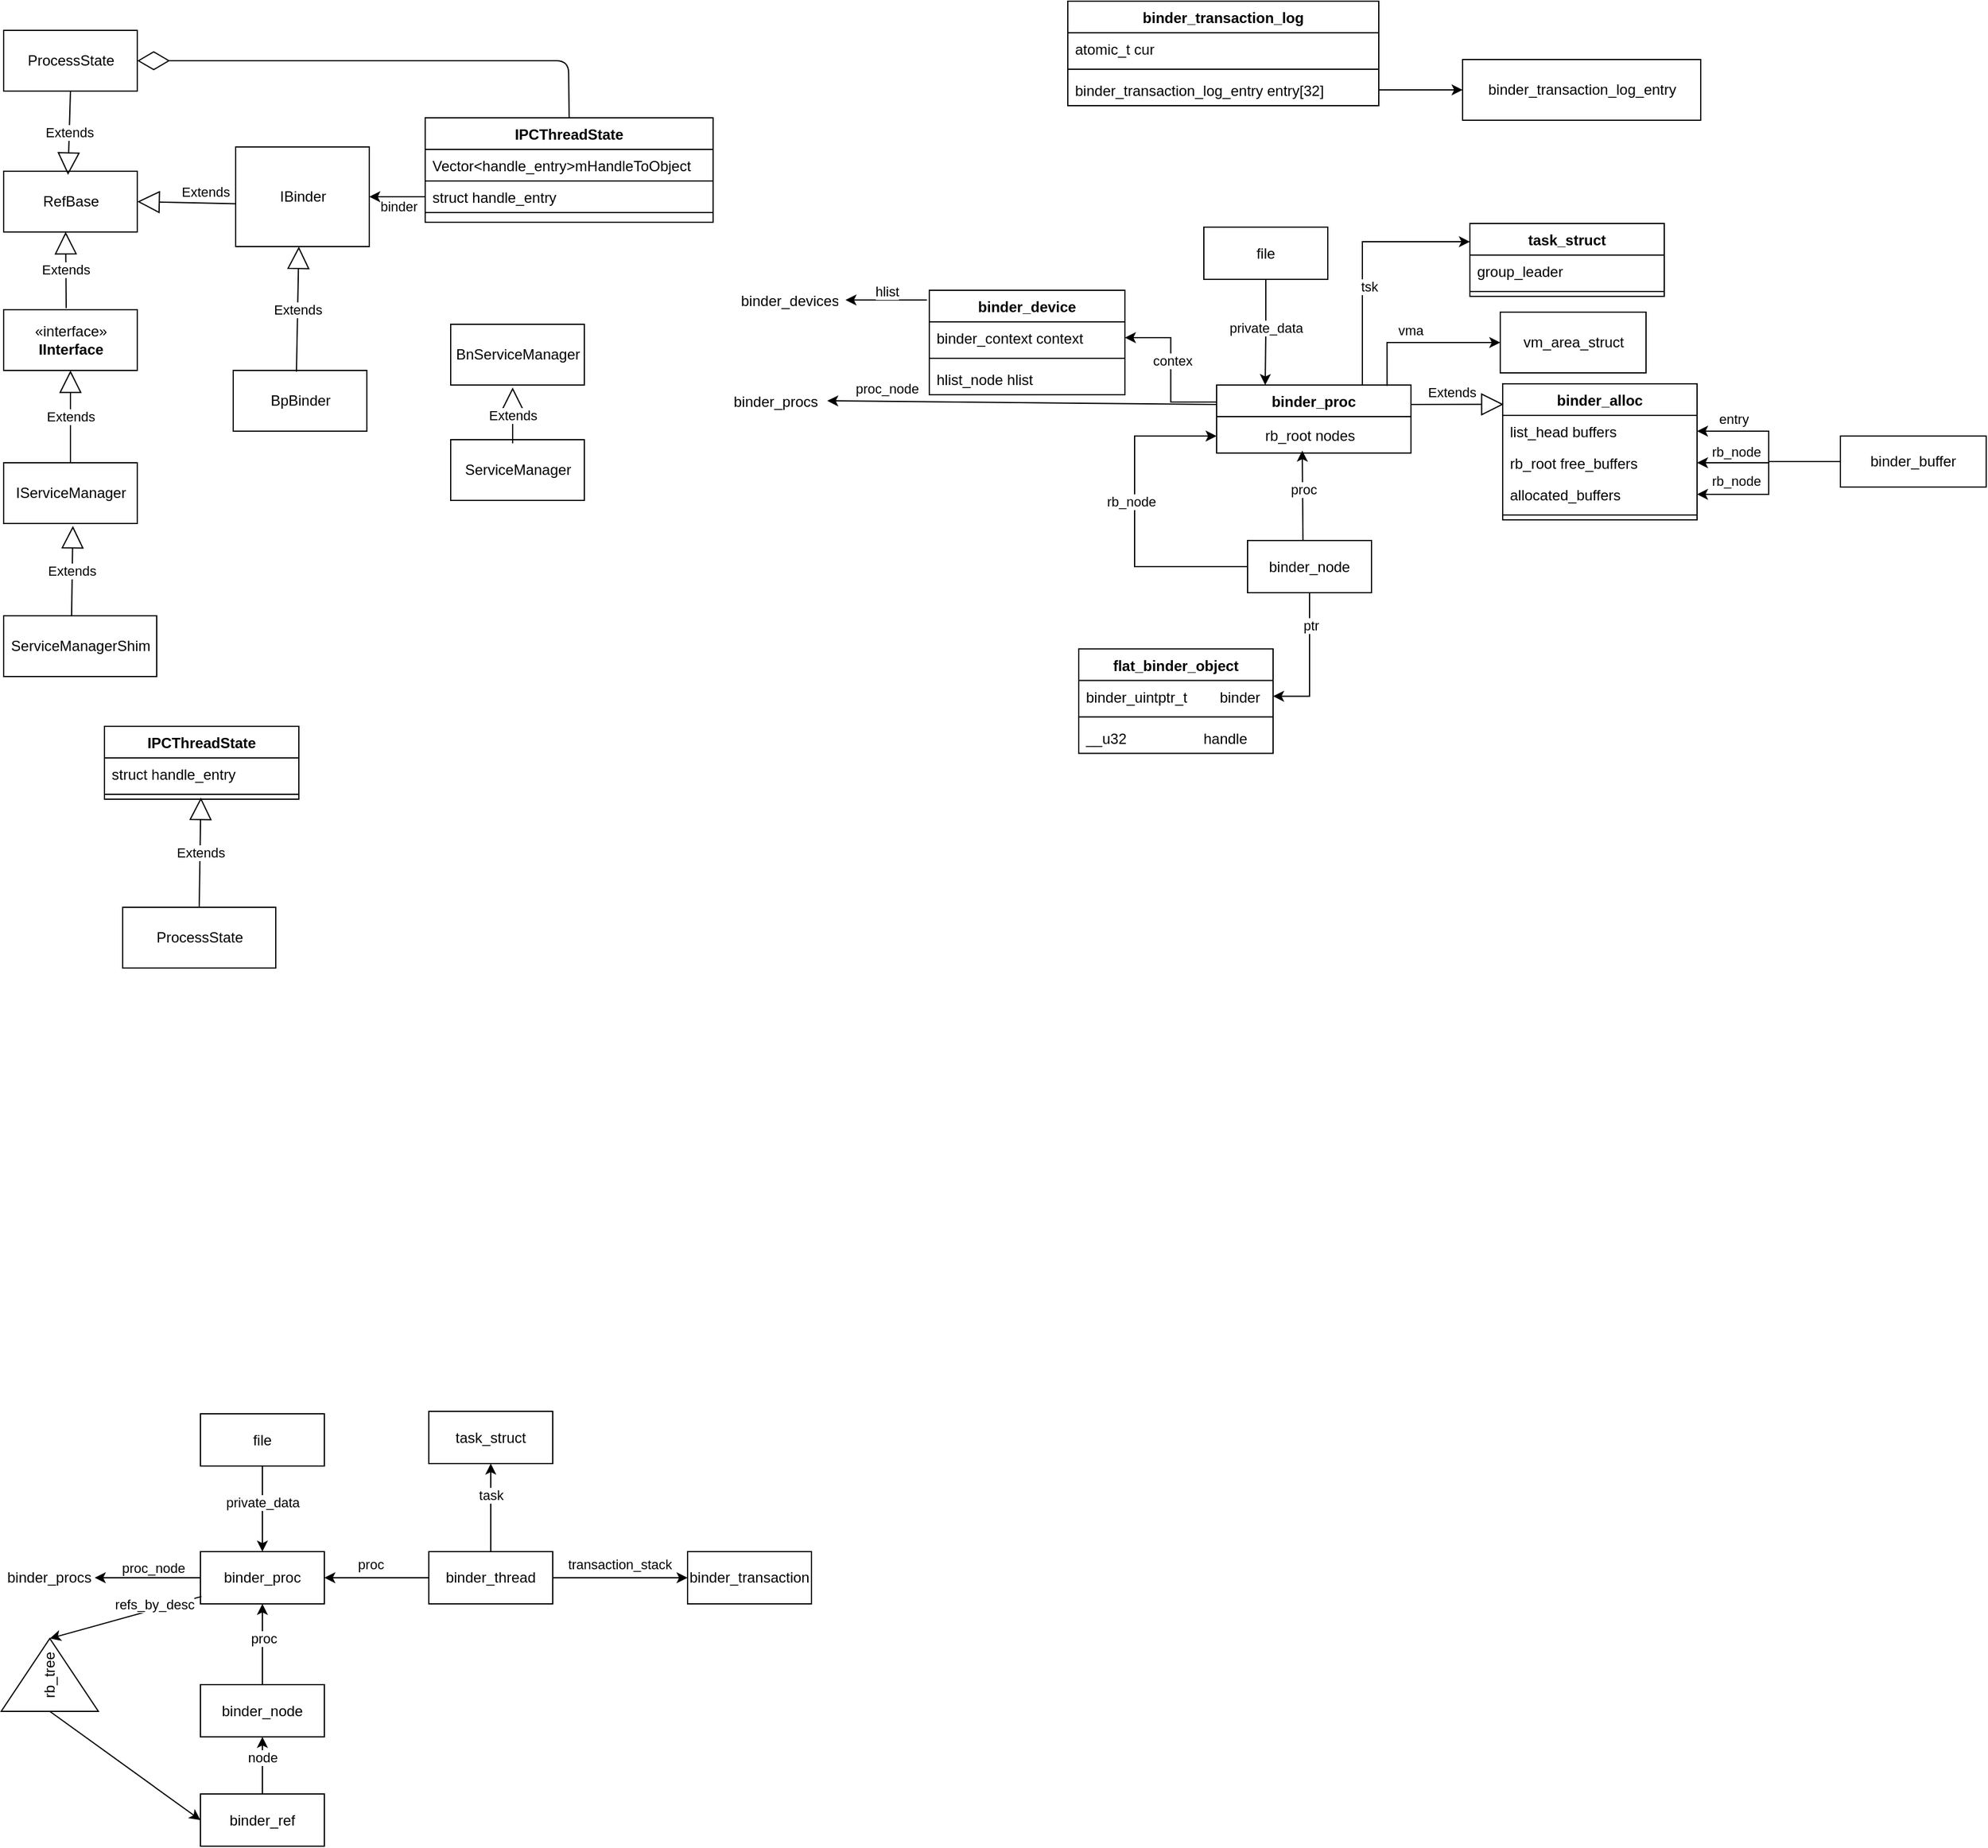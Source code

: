 <mxfile version="14.9.8" type="github">
  <diagram id="jNmoqXeFEh0ObimJBnkF" name="Page-1">
    <mxGraphModel dx="1261" dy="560" grid="0" gridSize="10" guides="1" tooltips="1" connect="1" arrows="1" fold="1" page="1" pageScale="1" pageWidth="827" pageHeight="1169" math="0" shadow="0">
      <root>
        <mxCell id="0" />
        <mxCell id="1" parent="0" />
        <mxCell id="e8W-_g6dRkkAk_Z5xhVP-2" value="IServiceManager" style="html=1;" parent="1" vertex="1">
          <mxGeometry x="162" y="410" width="110" height="50" as="geometry" />
        </mxCell>
        <mxCell id="e8W-_g6dRkkAk_Z5xhVP-3" value="«interface»&lt;br&gt;&lt;b&gt;IInterface&lt;/b&gt;" style="html=1;" parent="1" vertex="1">
          <mxGeometry x="162" y="284" width="110" height="50" as="geometry" />
        </mxCell>
        <mxCell id="e8W-_g6dRkkAk_Z5xhVP-4" value="Extends" style="endArrow=block;endSize=16;endFill=0;html=1;exitX=0.5;exitY=0;exitDx=0;exitDy=0;entryX=0.5;entryY=1;entryDx=0;entryDy=0;" parent="1" source="e8W-_g6dRkkAk_Z5xhVP-2" target="e8W-_g6dRkkAk_Z5xhVP-3" edge="1">
          <mxGeometry width="160" relative="1" as="geometry">
            <mxPoint x="151" y="822" as="sourcePoint" />
            <mxPoint x="227" y="392" as="targetPoint" />
          </mxGeometry>
        </mxCell>
        <mxCell id="e8W-_g6dRkkAk_Z5xhVP-10" value="ProcessState" style="html=1;" parent="1" vertex="1">
          <mxGeometry x="162" y="54" width="110" height="50" as="geometry" />
        </mxCell>
        <mxCell id="e8W-_g6dRkkAk_Z5xhVP-16" value="IBinder" style="html=1;" parent="1" vertex="1">
          <mxGeometry x="353" y="150" width="110" height="82" as="geometry" />
        </mxCell>
        <mxCell id="e8W-_g6dRkkAk_Z5xhVP-17" value="ServiceManagerShim" style="html=1;" parent="1" vertex="1">
          <mxGeometry x="162" y="536" width="126" height="50" as="geometry" />
        </mxCell>
        <mxCell id="e8W-_g6dRkkAk_Z5xhVP-18" value="Extends" style="endArrow=block;endSize=16;endFill=0;html=1;exitX=0.444;exitY=0;exitDx=0;exitDy=0;exitPerimeter=0;" parent="1" source="e8W-_g6dRkkAk_Z5xhVP-17" edge="1">
          <mxGeometry width="160" relative="1" as="geometry">
            <mxPoint x="227" y="533" as="sourcePoint" />
            <mxPoint x="219" y="462" as="targetPoint" />
          </mxGeometry>
        </mxCell>
        <mxCell id="e8W-_g6dRkkAk_Z5xhVP-19" value="RefBase" style="html=1;" parent="1" vertex="1">
          <mxGeometry x="162" y="170" width="110" height="50" as="geometry" />
        </mxCell>
        <mxCell id="e8W-_g6dRkkAk_Z5xhVP-20" value="Extends" style="endArrow=block;endSize=16;endFill=0;html=1;exitX=0.468;exitY=-0.025;exitDx=0;exitDy=0;exitPerimeter=0;entryX=0.464;entryY=0.998;entryDx=0;entryDy=0;entryPerimeter=0;" parent="1" source="e8W-_g6dRkkAk_Z5xhVP-3" target="e8W-_g6dRkkAk_Z5xhVP-19" edge="1">
          <mxGeometry width="160" relative="1" as="geometry">
            <mxPoint x="481.004" y="236" as="sourcePoint" />
            <mxPoint x="482.06" y="162" as="targetPoint" />
          </mxGeometry>
        </mxCell>
        <mxCell id="e8W-_g6dRkkAk_Z5xhVP-21" value="Extends" style="endArrow=block;endSize=16;endFill=0;html=1;exitX=-0.001;exitY=0.57;exitDx=0;exitDy=0;exitPerimeter=0;entryX=1;entryY=0.5;entryDx=0;entryDy=0;" parent="1" source="e8W-_g6dRkkAk_Z5xhVP-16" target="e8W-_g6dRkkAk_Z5xhVP-19" edge="1">
          <mxGeometry x="-0.38" y="-9" width="160" relative="1" as="geometry">
            <mxPoint x="304.44" y="276.85" as="sourcePoint" />
            <mxPoint x="304.0" y="214.0" as="targetPoint" />
            <mxPoint as="offset" />
          </mxGeometry>
        </mxCell>
        <mxCell id="e8W-_g6dRkkAk_Z5xhVP-26" value="" style="endArrow=classic;html=1;entryX=1;entryY=0.5;entryDx=0;entryDy=0;exitX=0;exitY=0.5;exitDx=0;exitDy=0;" parent="1" source="e8W-_g6dRkkAk_Z5xhVP-34" target="e8W-_g6dRkkAk_Z5xhVP-16" edge="1">
          <mxGeometry width="50" height="50" relative="1" as="geometry">
            <mxPoint x="515" y="230" as="sourcePoint" />
            <mxPoint x="667" y="359" as="targetPoint" />
          </mxGeometry>
        </mxCell>
        <mxCell id="e8W-_g6dRkkAk_Z5xhVP-27" value="binder" style="edgeLabel;html=1;align=center;verticalAlign=middle;resizable=0;points=[];" parent="e8W-_g6dRkkAk_Z5xhVP-26" vertex="1" connectable="0">
          <mxGeometry x="0.321" y="-2" relative="1" as="geometry">
            <mxPoint x="8" y="10" as="offset" />
          </mxGeometry>
        </mxCell>
        <mxCell id="e8W-_g6dRkkAk_Z5xhVP-28" value="Extends" style="endArrow=block;endSize=16;endFill=0;html=1;exitX=0.5;exitY=1;exitDx=0;exitDy=0;" parent="1" source="e8W-_g6dRkkAk_Z5xhVP-10" edge="1">
          <mxGeometry width="160" relative="1" as="geometry">
            <mxPoint x="223.48" y="292.75" as="sourcePoint" />
            <mxPoint x="215" y="173" as="targetPoint" />
          </mxGeometry>
        </mxCell>
        <mxCell id="e8W-_g6dRkkAk_Z5xhVP-29" value="" style="endArrow=diamondThin;endFill=0;endSize=24;html=1;exitX=0.5;exitY=0;exitDx=0;exitDy=0;entryX=1;entryY=0.5;entryDx=0;entryDy=0;" parent="1" source="e8W-_g6dRkkAk_Z5xhVP-30" target="e8W-_g6dRkkAk_Z5xhVP-10" edge="1">
          <mxGeometry width="160" relative="1" as="geometry">
            <mxPoint x="627.032" y="167.555" as="sourcePoint" />
            <mxPoint x="789" y="64" as="targetPoint" />
            <Array as="points">
              <mxPoint x="627" y="79" />
            </Array>
          </mxGeometry>
        </mxCell>
        <mxCell id="e8W-_g6dRkkAk_Z5xhVP-30" value="IPCThreadState" style="swimlane;fontStyle=1;align=center;verticalAlign=top;childLayout=stackLayout;horizontal=1;startSize=26;horizontalStack=0;resizeParent=1;resizeParentMax=0;resizeLast=0;collapsible=1;marginBottom=0;" parent="1" vertex="1">
          <mxGeometry x="509" y="126" width="237" height="86" as="geometry" />
        </mxCell>
        <mxCell id="e8W-_g6dRkkAk_Z5xhVP-31" value="Vector&lt;handle_entry&gt;mHandleToObject" style="text;strokeColor=none;fillColor=none;align=left;verticalAlign=top;spacingLeft=4;spacingRight=4;overflow=hidden;rotatable=0;points=[[0,0.5],[1,0.5]];portConstraint=eastwest;" parent="e8W-_g6dRkkAk_Z5xhVP-30" vertex="1">
          <mxGeometry y="26" width="237" height="26" as="geometry" />
        </mxCell>
        <mxCell id="e8W-_g6dRkkAk_Z5xhVP-34" value="struct handle_entry" style="text;fillColor=none;align=left;verticalAlign=top;spacingLeft=4;spacingRight=4;overflow=hidden;rotatable=0;points=[[0,0.5],[1,0.5]];portConstraint=eastwest;strokeColor=#000000;" parent="e8W-_g6dRkkAk_Z5xhVP-30" vertex="1">
          <mxGeometry y="52" width="237" height="26" as="geometry" />
        </mxCell>
        <mxCell id="e8W-_g6dRkkAk_Z5xhVP-32" value="" style="line;strokeWidth=1;fillColor=none;align=left;verticalAlign=middle;spacingTop=-1;spacingLeft=3;spacingRight=3;rotatable=0;labelPosition=right;points=[];portConstraint=eastwest;strokeColor=none;" parent="e8W-_g6dRkkAk_Z5xhVP-30" vertex="1">
          <mxGeometry y="78" width="237" height="8" as="geometry" />
        </mxCell>
        <mxCell id="e8W-_g6dRkkAk_Z5xhVP-35" value="BpBinder" style="html=1;strokeColor=#000000;" parent="1" vertex="1">
          <mxGeometry x="351" y="334" width="110" height="50" as="geometry" />
        </mxCell>
        <mxCell id="e8W-_g6dRkkAk_Z5xhVP-36" value="Extends" style="endArrow=block;endSize=16;endFill=0;html=1;entryX=0.464;entryY=0.998;entryDx=0;entryDy=0;entryPerimeter=0;exitX=0.473;exitY=0.02;exitDx=0;exitDy=0;exitPerimeter=0;" parent="1" source="e8W-_g6dRkkAk_Z5xhVP-35" edge="1">
          <mxGeometry width="160" relative="1" as="geometry">
            <mxPoint x="405" y="295" as="sourcePoint" />
            <mxPoint x="405.0" y="232.0" as="targetPoint" />
          </mxGeometry>
        </mxCell>
        <mxCell id="e8W-_g6dRkkAk_Z5xhVP-45" value="ServiceManager" style="html=1;strokeColor=#000000;" parent="1" vertex="1">
          <mxGeometry x="530" y="391" width="110" height="50" as="geometry" />
        </mxCell>
        <mxCell id="e8W-_g6dRkkAk_Z5xhVP-46" value="BnServiceManager" style="html=1;strokeColor=#000000;" parent="1" vertex="1">
          <mxGeometry x="530" y="296" width="110" height="50" as="geometry" />
        </mxCell>
        <mxCell id="e8W-_g6dRkkAk_Z5xhVP-47" value="Extends" style="endArrow=block;endSize=16;endFill=0;html=1;" parent="1" edge="1">
          <mxGeometry width="160" relative="1" as="geometry">
            <mxPoint x="581" y="394" as="sourcePoint" />
            <mxPoint x="581" y="348" as="targetPoint" />
          </mxGeometry>
        </mxCell>
        <mxCell id="e8W-_g6dRkkAk_Z5xhVP-72" style="edgeStyle=orthogonalEdgeStyle;rounded=0;orthogonalLoop=1;jettySize=auto;html=1;entryX=1;entryY=0.5;entryDx=0;entryDy=0;" parent="1" source="e8W-_g6dRkkAk_Z5xhVP-51" target="e8W-_g6dRkkAk_Z5xhVP-67" edge="1">
          <mxGeometry relative="1" as="geometry" />
        </mxCell>
        <mxCell id="e8W-_g6dRkkAk_Z5xhVP-73" value="ptr" style="edgeLabel;html=1;align=center;verticalAlign=middle;resizable=0;points=[];" parent="e8W-_g6dRkkAk_Z5xhVP-72" vertex="1" connectable="0">
          <mxGeometry x="-0.532" y="1" relative="1" as="geometry">
            <mxPoint as="offset" />
          </mxGeometry>
        </mxCell>
        <mxCell id="7_N4U-T5mEk4jx83NKro-111" style="edgeStyle=orthogonalEdgeStyle;rounded=0;orthogonalLoop=1;jettySize=auto;html=1;entryX=0;entryY=0.75;entryDx=0;entryDy=0;exitX=0;exitY=0.5;exitDx=0;exitDy=0;" edge="1" parent="1" source="e8W-_g6dRkkAk_Z5xhVP-51" target="7_N4U-T5mEk4jx83NKro-43">
          <mxGeometry relative="1" as="geometry">
            <Array as="points">
              <mxPoint x="1093" y="496" />
              <mxPoint x="1093" y="388" />
            </Array>
          </mxGeometry>
        </mxCell>
        <mxCell id="7_N4U-T5mEk4jx83NKro-112" value="rb_node" style="edgeLabel;html=1;align=center;verticalAlign=middle;resizable=0;points=[];" vertex="1" connectable="0" parent="7_N4U-T5mEk4jx83NKro-111">
          <mxGeometry x="-0.539" relative="1" as="geometry">
            <mxPoint x="-34" y="-54" as="offset" />
          </mxGeometry>
        </mxCell>
        <mxCell id="e8W-_g6dRkkAk_Z5xhVP-51" value="binder_node" style="rounded=0;whiteSpace=wrap;html=1;strokeColor=#000000;" parent="1" vertex="1">
          <mxGeometry x="1186" y="474" width="102" height="43" as="geometry" />
        </mxCell>
        <mxCell id="e8W-_g6dRkkAk_Z5xhVP-56" style="edgeStyle=orthogonalEdgeStyle;rounded=0;orthogonalLoop=1;jettySize=auto;html=1;entryX=0.25;entryY=0;entryDx=0;entryDy=0;" parent="1" source="e8W-_g6dRkkAk_Z5xhVP-55" target="7_N4U-T5mEk4jx83NKro-43" edge="1">
          <mxGeometry relative="1" as="geometry">
            <mxPoint x="1202" y="460" as="targetPoint" />
          </mxGeometry>
        </mxCell>
        <mxCell id="e8W-_g6dRkkAk_Z5xhVP-57" value="private_data" style="edgeLabel;html=1;align=center;verticalAlign=middle;resizable=0;points=[];" parent="e8W-_g6dRkkAk_Z5xhVP-56" vertex="1" connectable="0">
          <mxGeometry x="0.215" relative="1" as="geometry">
            <mxPoint y="-13" as="offset" />
          </mxGeometry>
        </mxCell>
        <mxCell id="e8W-_g6dRkkAk_Z5xhVP-55" value="file" style="rounded=0;whiteSpace=wrap;html=1;strokeColor=#000000;" parent="1" vertex="1">
          <mxGeometry x="1150" y="216" width="102" height="43" as="geometry" />
        </mxCell>
        <mxCell id="e8W-_g6dRkkAk_Z5xhVP-60" value="" style="endArrow=classic;html=1;exitX=0.447;exitY=0;exitDx=0;exitDy=0;exitPerimeter=0;" parent="1" source="e8W-_g6dRkkAk_Z5xhVP-51" edge="1">
          <mxGeometry width="50" height="50" relative="1" as="geometry">
            <mxPoint x="1227" y="560" as="sourcePoint" />
            <mxPoint x="1231" y="400" as="targetPoint" />
            <Array as="points" />
          </mxGeometry>
        </mxCell>
        <mxCell id="e8W-_g6dRkkAk_Z5xhVP-61" value="proc" style="edgeLabel;html=1;align=center;verticalAlign=middle;resizable=0;points=[];" parent="e8W-_g6dRkkAk_Z5xhVP-60" vertex="1" connectable="0">
          <mxGeometry x="0.18" y="-1" relative="1" as="geometry">
            <mxPoint y="1" as="offset" />
          </mxGeometry>
        </mxCell>
        <mxCell id="e8W-_g6dRkkAk_Z5xhVP-66" value="flat_binder_object" style="swimlane;fontStyle=1;align=center;verticalAlign=top;childLayout=stackLayout;horizontal=1;startSize=26;horizontalStack=0;resizeParent=1;resizeParentMax=0;resizeLast=0;collapsible=1;marginBottom=0;strokeColor=#000000;" parent="1" vertex="1">
          <mxGeometry x="1047" y="563.25" width="160" height="86" as="geometry" />
        </mxCell>
        <mxCell id="e8W-_g6dRkkAk_Z5xhVP-67" value="binder_uintptr_t        binder" style="text;strokeColor=none;fillColor=none;align=left;verticalAlign=top;spacingLeft=4;spacingRight=4;overflow=hidden;rotatable=0;points=[[0,0.5],[1,0.5]];portConstraint=eastwest;" parent="e8W-_g6dRkkAk_Z5xhVP-66" vertex="1">
          <mxGeometry y="26" width="160" height="26" as="geometry" />
        </mxCell>
        <mxCell id="e8W-_g6dRkkAk_Z5xhVP-68" value="" style="line;strokeWidth=1;fillColor=none;align=left;verticalAlign=middle;spacingTop=-1;spacingLeft=3;spacingRight=3;rotatable=0;labelPosition=right;points=[];portConstraint=eastwest;" parent="e8W-_g6dRkkAk_Z5xhVP-66" vertex="1">
          <mxGeometry y="52" width="160" height="8" as="geometry" />
        </mxCell>
        <mxCell id="e8W-_g6dRkkAk_Z5xhVP-69" value="__u32                   handle" style="text;strokeColor=none;fillColor=none;align=left;verticalAlign=top;spacingLeft=4;spacingRight=4;overflow=hidden;rotatable=0;points=[[0,0.5],[1,0.5]];portConstraint=eastwest;" parent="e8W-_g6dRkkAk_Z5xhVP-66" vertex="1">
          <mxGeometry y="60" width="160" height="26" as="geometry" />
        </mxCell>
        <mxCell id="H-w7XV4eb11bhO1Xz3Ol-33" value="binder_proc" style="rounded=0;whiteSpace=wrap;html=1;strokeColor=#000000;" parent="1" vertex="1">
          <mxGeometry x="324" y="1306.5" width="102" height="43" as="geometry" />
        </mxCell>
        <mxCell id="H-w7XV4eb11bhO1Xz3Ol-34" value="binder_procs" style="text;whiteSpace=wrap;html=1;" parent="1" vertex="1">
          <mxGeometry x="162.997" y="1313.997" width="89" height="28" as="geometry" />
        </mxCell>
        <mxCell id="H-w7XV4eb11bhO1Xz3Ol-39" value="" style="endArrow=classic;html=1;exitX=0;exitY=0.5;exitDx=0;exitDy=0;" parent="1" source="H-w7XV4eb11bhO1Xz3Ol-33" edge="1">
          <mxGeometry width="50" height="50" relative="1" as="geometry">
            <mxPoint x="388" y="1447" as="sourcePoint" />
            <mxPoint x="237" y="1328" as="targetPoint" />
          </mxGeometry>
        </mxCell>
        <mxCell id="H-w7XV4eb11bhO1Xz3Ol-40" value="proc_node" style="edgeLabel;html=1;align=center;verticalAlign=middle;resizable=0;points=[];" parent="H-w7XV4eb11bhO1Xz3Ol-39" vertex="1" connectable="0">
          <mxGeometry x="0.33" y="3" relative="1" as="geometry">
            <mxPoint x="19" y="-11" as="offset" />
          </mxGeometry>
        </mxCell>
        <mxCell id="H-w7XV4eb11bhO1Xz3Ol-46" value="binder_node" style="rounded=0;whiteSpace=wrap;html=1;strokeColor=#000000;" parent="1" vertex="1">
          <mxGeometry x="324" y="1416" width="102" height="43" as="geometry" />
        </mxCell>
        <mxCell id="H-w7XV4eb11bhO1Xz3Ol-50" style="edgeStyle=orthogonalEdgeStyle;rounded=0;orthogonalLoop=1;jettySize=auto;html=1;" parent="1" source="H-w7XV4eb11bhO1Xz3Ol-52" target="H-w7XV4eb11bhO1Xz3Ol-33" edge="1">
          <mxGeometry relative="1" as="geometry" />
        </mxCell>
        <mxCell id="H-w7XV4eb11bhO1Xz3Ol-51" value="private_data" style="edgeLabel;html=1;align=center;verticalAlign=middle;resizable=0;points=[];" parent="H-w7XV4eb11bhO1Xz3Ol-50" vertex="1" connectable="0">
          <mxGeometry x="0.215" relative="1" as="geometry">
            <mxPoint y="-13" as="offset" />
          </mxGeometry>
        </mxCell>
        <mxCell id="H-w7XV4eb11bhO1Xz3Ol-52" value="file" style="rounded=0;whiteSpace=wrap;html=1;strokeColor=#000000;" parent="1" vertex="1">
          <mxGeometry x="324" y="1193" width="102" height="43" as="geometry" />
        </mxCell>
        <mxCell id="H-w7XV4eb11bhO1Xz3Ol-53" value="" style="endArrow=classic;html=1;exitX=0.5;exitY=0;exitDx=0;exitDy=0;entryX=0.5;entryY=1;entryDx=0;entryDy=0;" parent="1" source="H-w7XV4eb11bhO1Xz3Ol-46" target="H-w7XV4eb11bhO1Xz3Ol-33" edge="1">
          <mxGeometry width="50" height="50" relative="1" as="geometry">
            <mxPoint x="641" y="1594" as="sourcePoint" />
            <mxPoint x="399" y="1351" as="targetPoint" />
            <Array as="points" />
          </mxGeometry>
        </mxCell>
        <mxCell id="H-w7XV4eb11bhO1Xz3Ol-54" value="proc" style="edgeLabel;html=1;align=center;verticalAlign=middle;resizable=0;points=[];" parent="H-w7XV4eb11bhO1Xz3Ol-53" vertex="1" connectable="0">
          <mxGeometry x="0.18" y="-1" relative="1" as="geometry">
            <mxPoint y="1" as="offset" />
          </mxGeometry>
        </mxCell>
        <mxCell id="H-w7XV4eb11bhO1Xz3Ol-62" style="edgeStyle=orthogonalEdgeStyle;rounded=0;orthogonalLoop=1;jettySize=auto;html=1;entryX=1;entryY=0.5;entryDx=0;entryDy=0;" parent="1" source="H-w7XV4eb11bhO1Xz3Ol-61" target="H-w7XV4eb11bhO1Xz3Ol-33" edge="1">
          <mxGeometry relative="1" as="geometry" />
        </mxCell>
        <mxCell id="H-w7XV4eb11bhO1Xz3Ol-63" value="proc" style="edgeLabel;html=1;align=center;verticalAlign=middle;resizable=0;points=[];" parent="H-w7XV4eb11bhO1Xz3Ol-62" vertex="1" connectable="0">
          <mxGeometry x="0.294" y="1" relative="1" as="geometry">
            <mxPoint x="7" y="-12" as="offset" />
          </mxGeometry>
        </mxCell>
        <mxCell id="H-w7XV4eb11bhO1Xz3Ol-65" style="edgeStyle=orthogonalEdgeStyle;rounded=0;orthogonalLoop=1;jettySize=auto;html=1;entryX=0;entryY=0.5;entryDx=0;entryDy=0;" parent="1" source="H-w7XV4eb11bhO1Xz3Ol-61" target="H-w7XV4eb11bhO1Xz3Ol-64" edge="1">
          <mxGeometry relative="1" as="geometry" />
        </mxCell>
        <mxCell id="H-w7XV4eb11bhO1Xz3Ol-66" value="transaction_stack" style="edgeLabel;html=1;align=center;verticalAlign=middle;resizable=0;points=[];" parent="H-w7XV4eb11bhO1Xz3Ol-65" vertex="1" connectable="0">
          <mxGeometry x="-0.312" y="-1" relative="1" as="geometry">
            <mxPoint x="17" y="-12" as="offset" />
          </mxGeometry>
        </mxCell>
        <mxCell id="H-w7XV4eb11bhO1Xz3Ol-68" style="edgeStyle=orthogonalEdgeStyle;rounded=0;orthogonalLoop=1;jettySize=auto;html=1;entryX=0.5;entryY=1;entryDx=0;entryDy=0;" parent="1" source="H-w7XV4eb11bhO1Xz3Ol-61" target="H-w7XV4eb11bhO1Xz3Ol-67" edge="1">
          <mxGeometry relative="1" as="geometry" />
        </mxCell>
        <mxCell id="H-w7XV4eb11bhO1Xz3Ol-69" value="task" style="edgeLabel;html=1;align=center;verticalAlign=middle;resizable=0;points=[];" parent="H-w7XV4eb11bhO1Xz3Ol-68" vertex="1" connectable="0">
          <mxGeometry x="-0.27" relative="1" as="geometry">
            <mxPoint y="-20" as="offset" />
          </mxGeometry>
        </mxCell>
        <mxCell id="H-w7XV4eb11bhO1Xz3Ol-61" value="binder_thread" style="rounded=0;whiteSpace=wrap;html=1;strokeColor=#000000;" parent="1" vertex="1">
          <mxGeometry x="512" y="1306.5" width="102" height="43" as="geometry" />
        </mxCell>
        <mxCell id="H-w7XV4eb11bhO1Xz3Ol-64" value="binder_transaction" style="rounded=0;whiteSpace=wrap;html=1;strokeColor=#000000;" parent="1" vertex="1">
          <mxGeometry x="725" y="1306.5" width="102" height="43" as="geometry" />
        </mxCell>
        <mxCell id="H-w7XV4eb11bhO1Xz3Ol-67" value="task_struct" style="rounded=0;whiteSpace=wrap;html=1;strokeColor=#000000;" parent="1" vertex="1">
          <mxGeometry x="512" y="1191" width="102" height="43" as="geometry" />
        </mxCell>
        <mxCell id="H-w7XV4eb11bhO1Xz3Ol-71" style="edgeStyle=orthogonalEdgeStyle;rounded=0;orthogonalLoop=1;jettySize=auto;html=1;entryX=0.5;entryY=1;entryDx=0;entryDy=0;" parent="1" source="H-w7XV4eb11bhO1Xz3Ol-70" target="H-w7XV4eb11bhO1Xz3Ol-46" edge="1">
          <mxGeometry relative="1" as="geometry" />
        </mxCell>
        <mxCell id="H-w7XV4eb11bhO1Xz3Ol-72" value="node" style="edgeLabel;html=1;align=center;verticalAlign=middle;resizable=0;points=[];" parent="H-w7XV4eb11bhO1Xz3Ol-71" vertex="1" connectable="0">
          <mxGeometry x="0.277" relative="1" as="geometry">
            <mxPoint as="offset" />
          </mxGeometry>
        </mxCell>
        <mxCell id="H-w7XV4eb11bhO1Xz3Ol-70" value="binder_ref" style="rounded=0;whiteSpace=wrap;html=1;strokeColor=#000000;" parent="1" vertex="1">
          <mxGeometry x="324" y="1506" width="102" height="43" as="geometry" />
        </mxCell>
        <mxCell id="H-w7XV4eb11bhO1Xz3Ol-73" value="rb_tree" style="triangle;whiteSpace=wrap;html=1;strokeColor=#000000;rotation=-90;" parent="1" vertex="1">
          <mxGeometry x="170" y="1368" width="60" height="80" as="geometry" />
        </mxCell>
        <mxCell id="H-w7XV4eb11bhO1Xz3Ol-74" value="" style="endArrow=classic;html=1;entryX=1;entryY=0.5;entryDx=0;entryDy=0;exitX=0.008;exitY=0.859;exitDx=0;exitDy=0;exitPerimeter=0;" parent="1" source="H-w7XV4eb11bhO1Xz3Ol-33" target="H-w7XV4eb11bhO1Xz3Ol-73" edge="1">
          <mxGeometry width="50" height="50" relative="1" as="geometry">
            <mxPoint x="428" y="1342" as="sourcePoint" />
            <mxPoint x="517" y="1389" as="targetPoint" />
            <Array as="points" />
          </mxGeometry>
        </mxCell>
        <mxCell id="H-w7XV4eb11bhO1Xz3Ol-75" value="refs_by_desc" style="edgeLabel;html=1;align=center;verticalAlign=middle;resizable=0;points=[];" parent="H-w7XV4eb11bhO1Xz3Ol-74" vertex="1" connectable="0">
          <mxGeometry x="-0.676" y="-2" relative="1" as="geometry">
            <mxPoint x="-18" y="3" as="offset" />
          </mxGeometry>
        </mxCell>
        <mxCell id="H-w7XV4eb11bhO1Xz3Ol-76" value="" style="endArrow=classic;html=1;exitX=0;exitY=0.5;exitDx=0;exitDy=0;entryX=0;entryY=0.5;entryDx=0;entryDy=0;" parent="1" source="H-w7XV4eb11bhO1Xz3Ol-73" target="H-w7XV4eb11bhO1Xz3Ol-70" edge="1">
          <mxGeometry width="50" height="50" relative="1" as="geometry">
            <mxPoint x="188" y="1564" as="sourcePoint" />
            <mxPoint x="238" y="1514" as="targetPoint" />
          </mxGeometry>
        </mxCell>
        <mxCell id="7_N4U-T5mEk4jx83NKro-2" value="binder_transaction_log" style="swimlane;fontStyle=1;align=center;verticalAlign=top;childLayout=stackLayout;horizontal=1;startSize=26;horizontalStack=0;resizeParent=1;resizeParentMax=0;resizeLast=0;collapsible=1;marginBottom=0;" vertex="1" parent="1">
          <mxGeometry x="1038" y="30" width="256" height="86" as="geometry" />
        </mxCell>
        <mxCell id="7_N4U-T5mEk4jx83NKro-3" value="atomic_t cur" style="text;strokeColor=none;fillColor=none;align=left;verticalAlign=top;spacingLeft=4;spacingRight=4;overflow=hidden;rotatable=0;points=[[0,0.5],[1,0.5]];portConstraint=eastwest;" vertex="1" parent="7_N4U-T5mEk4jx83NKro-2">
          <mxGeometry y="26" width="256" height="26" as="geometry" />
        </mxCell>
        <mxCell id="7_N4U-T5mEk4jx83NKro-4" value="" style="line;strokeWidth=1;fillColor=none;align=left;verticalAlign=middle;spacingTop=-1;spacingLeft=3;spacingRight=3;rotatable=0;labelPosition=right;points=[];portConstraint=eastwest;" vertex="1" parent="7_N4U-T5mEk4jx83NKro-2">
          <mxGeometry y="52" width="256" height="8" as="geometry" />
        </mxCell>
        <mxCell id="7_N4U-T5mEk4jx83NKro-5" value="binder_transaction_log_entry entry[32]" style="text;strokeColor=none;fillColor=none;align=left;verticalAlign=top;spacingLeft=4;spacingRight=4;overflow=hidden;rotatable=0;points=[[0,0.5],[1,0.5]];portConstraint=eastwest;" vertex="1" parent="7_N4U-T5mEk4jx83NKro-2">
          <mxGeometry y="60" width="256" height="26" as="geometry" />
        </mxCell>
        <mxCell id="7_N4U-T5mEk4jx83NKro-6" value="binder_transaction_log_entry" style="html=1;" vertex="1" parent="1">
          <mxGeometry x="1363" y="78" width="196" height="50" as="geometry" />
        </mxCell>
        <mxCell id="7_N4U-T5mEk4jx83NKro-7" style="edgeStyle=orthogonalEdgeStyle;rounded=0;orthogonalLoop=1;jettySize=auto;html=1;entryX=0;entryY=0.5;entryDx=0;entryDy=0;" edge="1" parent="1" source="7_N4U-T5mEk4jx83NKro-5" target="7_N4U-T5mEk4jx83NKro-6">
          <mxGeometry relative="1" as="geometry" />
        </mxCell>
        <mxCell id="7_N4U-T5mEk4jx83NKro-13" value="binder_device" style="swimlane;fontStyle=1;align=center;verticalAlign=top;childLayout=stackLayout;horizontal=1;startSize=26;horizontalStack=0;resizeParent=1;resizeParentMax=0;resizeLast=0;collapsible=1;marginBottom=0;" vertex="1" parent="1">
          <mxGeometry x="924" y="268" width="161" height="86" as="geometry" />
        </mxCell>
        <mxCell id="7_N4U-T5mEk4jx83NKro-14" value="binder_context context" style="text;strokeColor=none;fillColor=none;align=left;verticalAlign=top;spacingLeft=4;spacingRight=4;overflow=hidden;rotatable=0;points=[[0,0.5],[1,0.5]];portConstraint=eastwest;" vertex="1" parent="7_N4U-T5mEk4jx83NKro-13">
          <mxGeometry y="26" width="161" height="26" as="geometry" />
        </mxCell>
        <mxCell id="7_N4U-T5mEk4jx83NKro-15" value="" style="line;strokeWidth=1;fillColor=none;align=left;verticalAlign=middle;spacingTop=-1;spacingLeft=3;spacingRight=3;rotatable=0;labelPosition=right;points=[];portConstraint=eastwest;" vertex="1" parent="7_N4U-T5mEk4jx83NKro-13">
          <mxGeometry y="52" width="161" height="8" as="geometry" />
        </mxCell>
        <mxCell id="7_N4U-T5mEk4jx83NKro-16" value="hlist_node hlist" style="text;strokeColor=none;fillColor=none;align=left;verticalAlign=top;spacingLeft=4;spacingRight=4;overflow=hidden;rotatable=0;points=[[0,0.5],[1,0.5]];portConstraint=eastwest;" vertex="1" parent="7_N4U-T5mEk4jx83NKro-13">
          <mxGeometry y="60" width="161" height="26" as="geometry" />
        </mxCell>
        <mxCell id="7_N4U-T5mEk4jx83NKro-28" value="task_struct" style="swimlane;fontStyle=1;align=center;verticalAlign=top;childLayout=stackLayout;horizontal=1;startSize=26;horizontalStack=0;resizeParent=1;resizeParentMax=0;resizeLast=0;collapsible=1;marginBottom=0;" vertex="1" parent="1">
          <mxGeometry x="1369" y="213" width="160" height="60" as="geometry" />
        </mxCell>
        <mxCell id="7_N4U-T5mEk4jx83NKro-29" value="group_leader" style="text;strokeColor=none;fillColor=none;align=left;verticalAlign=top;spacingLeft=4;spacingRight=4;overflow=hidden;rotatable=0;points=[[0,0.5],[1,0.5]];portConstraint=eastwest;" vertex="1" parent="7_N4U-T5mEk4jx83NKro-28">
          <mxGeometry y="26" width="160" height="26" as="geometry" />
        </mxCell>
        <mxCell id="7_N4U-T5mEk4jx83NKro-30" value="" style="line;strokeWidth=1;fillColor=none;align=left;verticalAlign=middle;spacingTop=-1;spacingLeft=3;spacingRight=3;rotatable=0;labelPosition=right;points=[];portConstraint=eastwest;" vertex="1" parent="7_N4U-T5mEk4jx83NKro-28">
          <mxGeometry y="52" width="160" height="8" as="geometry" />
        </mxCell>
        <mxCell id="7_N4U-T5mEk4jx83NKro-48" style="edgeStyle=orthogonalEdgeStyle;rounded=0;orthogonalLoop=1;jettySize=auto;html=1;entryX=1;entryY=0.5;entryDx=0;entryDy=0;exitX=0;exitY=0.25;exitDx=0;exitDy=0;" edge="1" parent="1" source="7_N4U-T5mEk4jx83NKro-43" target="7_N4U-T5mEk4jx83NKro-14">
          <mxGeometry relative="1" as="geometry" />
        </mxCell>
        <mxCell id="7_N4U-T5mEk4jx83NKro-49" value="contex" style="edgeLabel;html=1;align=center;verticalAlign=middle;resizable=0;points=[];" vertex="1" connectable="0" parent="7_N4U-T5mEk4jx83NKro-48">
          <mxGeometry x="0.12" y="-1" relative="1" as="geometry">
            <mxPoint as="offset" />
          </mxGeometry>
        </mxCell>
        <mxCell id="7_N4U-T5mEk4jx83NKro-50" style="edgeStyle=orthogonalEdgeStyle;rounded=0;orthogonalLoop=1;jettySize=auto;html=1;entryX=0;entryY=0.25;entryDx=0;entryDy=0;exitX=0.75;exitY=0;exitDx=0;exitDy=0;" edge="1" parent="1" source="7_N4U-T5mEk4jx83NKro-43" target="7_N4U-T5mEk4jx83NKro-28">
          <mxGeometry relative="1" as="geometry" />
        </mxCell>
        <mxCell id="7_N4U-T5mEk4jx83NKro-51" value="tsk" style="edgeLabel;html=1;align=center;verticalAlign=middle;resizable=0;points=[];" vertex="1" connectable="0" parent="7_N4U-T5mEk4jx83NKro-50">
          <mxGeometry x="-0.721" y="-1" relative="1" as="geometry">
            <mxPoint x="4" y="-52" as="offset" />
          </mxGeometry>
        </mxCell>
        <mxCell id="7_N4U-T5mEk4jx83NKro-43" value="binder_proc" style="swimlane;fontStyle=1;align=center;verticalAlign=top;childLayout=stackLayout;horizontal=1;startSize=26;horizontalStack=0;resizeParent=1;resizeParentMax=0;resizeLast=0;collapsible=1;marginBottom=0;" vertex="1" parent="1">
          <mxGeometry x="1160.5" y="346" width="160" height="56" as="geometry" />
        </mxCell>
        <mxCell id="7_N4U-T5mEk4jx83NKro-52" value="vm_area_struct" style="html=1;" vertex="1" parent="1">
          <mxGeometry x="1394" y="286" width="120" height="50" as="geometry" />
        </mxCell>
        <mxCell id="7_N4U-T5mEk4jx83NKro-53" style="edgeStyle=orthogonalEdgeStyle;rounded=0;orthogonalLoop=1;jettySize=auto;html=1;exitX=0.877;exitY=0.013;exitDx=0;exitDy=0;entryX=0;entryY=0.5;entryDx=0;entryDy=0;exitPerimeter=0;" edge="1" parent="1" source="7_N4U-T5mEk4jx83NKro-43" target="7_N4U-T5mEk4jx83NKro-52">
          <mxGeometry relative="1" as="geometry" />
        </mxCell>
        <mxCell id="7_N4U-T5mEk4jx83NKro-54" value="vma" style="edgeLabel;html=1;align=center;verticalAlign=middle;resizable=0;points=[];" vertex="1" connectable="0" parent="7_N4U-T5mEk4jx83NKro-53">
          <mxGeometry x="-0.301" relative="1" as="geometry">
            <mxPoint x="10" y="-10" as="offset" />
          </mxGeometry>
        </mxCell>
        <mxCell id="7_N4U-T5mEk4jx83NKro-76" value="binder_devices&#xa;" style="text;strokeColor=none;fillColor=none;align=left;verticalAlign=top;spacingLeft=4;spacingRight=4;overflow=hidden;rotatable=0;points=[[0,0.5],[1,0.5]];portConstraint=eastwest;" vertex="1" parent="1">
          <mxGeometry x="763" y="263" width="91" height="26" as="geometry" />
        </mxCell>
        <mxCell id="7_N4U-T5mEk4jx83NKro-77" value="" style="endArrow=classic;html=1;" edge="1" parent="1">
          <mxGeometry width="50" height="50" relative="1" as="geometry">
            <mxPoint x="922" y="276" as="sourcePoint" />
            <mxPoint x="855" y="276" as="targetPoint" />
          </mxGeometry>
        </mxCell>
        <mxCell id="7_N4U-T5mEk4jx83NKro-81" value="hlist" style="edgeLabel;html=1;align=center;verticalAlign=middle;resizable=0;points=[];" vertex="1" connectable="0" parent="7_N4U-T5mEk4jx83NKro-77">
          <mxGeometry x="0.319" y="2" relative="1" as="geometry">
            <mxPoint x="11" y="-9" as="offset" />
          </mxGeometry>
        </mxCell>
        <mxCell id="7_N4U-T5mEk4jx83NKro-78" value="binder_procs&#xa;" style="text;strokeColor=none;fillColor=none;align=left;verticalAlign=top;spacingLeft=4;spacingRight=4;overflow=hidden;rotatable=0;points=[[0,0.5],[1,0.5]];portConstraint=eastwest;" vertex="1" parent="1">
          <mxGeometry x="757" y="346" width="83" height="26" as="geometry" />
        </mxCell>
        <mxCell id="7_N4U-T5mEk4jx83NKro-79" value="" style="endArrow=classic;html=1;entryX=1;entryY=0.5;entryDx=0;entryDy=0;" edge="1" parent="1" target="7_N4U-T5mEk4jx83NKro-78">
          <mxGeometry width="50" height="50" relative="1" as="geometry">
            <mxPoint x="1160" y="362" as="sourcePoint" />
            <mxPoint x="954" y="431" as="targetPoint" />
          </mxGeometry>
        </mxCell>
        <mxCell id="7_N4U-T5mEk4jx83NKro-80" value="proc_node" style="edgeLabel;html=1;align=center;verticalAlign=middle;resizable=0;points=[];" vertex="1" connectable="0" parent="7_N4U-T5mEk4jx83NKro-79">
          <mxGeometry x="0.639" relative="1" as="geometry">
            <mxPoint x="-9" y="-11" as="offset" />
          </mxGeometry>
        </mxCell>
        <mxCell id="7_N4U-T5mEk4jx83NKro-101" style="edgeStyle=orthogonalEdgeStyle;rounded=0;orthogonalLoop=1;jettySize=auto;html=1;entryX=1;entryY=0.5;entryDx=0;entryDy=0;" edge="1" parent="1" source="7_N4U-T5mEk4jx83NKro-84" target="7_N4U-T5mEk4jx83NKro-94">
          <mxGeometry relative="1" as="geometry" />
        </mxCell>
        <mxCell id="7_N4U-T5mEk4jx83NKro-104" value="entry" style="edgeLabel;html=1;align=center;verticalAlign=middle;resizable=0;points=[];" vertex="1" connectable="0" parent="7_N4U-T5mEk4jx83NKro-101">
          <mxGeometry x="0.41" y="-1" relative="1" as="geometry">
            <mxPoint x="-12" y="-9" as="offset" />
          </mxGeometry>
        </mxCell>
        <mxCell id="7_N4U-T5mEk4jx83NKro-102" style="edgeStyle=orthogonalEdgeStyle;rounded=0;orthogonalLoop=1;jettySize=auto;html=1;entryX=1;entryY=0.5;entryDx=0;entryDy=0;" edge="1" parent="1" source="7_N4U-T5mEk4jx83NKro-84" target="7_N4U-T5mEk4jx83NKro-99">
          <mxGeometry relative="1" as="geometry" />
        </mxCell>
        <mxCell id="7_N4U-T5mEk4jx83NKro-105" value="rb_node" style="edgeLabel;html=1;align=center;verticalAlign=middle;resizable=0;points=[];" vertex="1" connectable="0" parent="7_N4U-T5mEk4jx83NKro-102">
          <mxGeometry x="0.358" relative="1" as="geometry">
            <mxPoint x="-6" y="-9" as="offset" />
          </mxGeometry>
        </mxCell>
        <mxCell id="7_N4U-T5mEk4jx83NKro-103" style="edgeStyle=orthogonalEdgeStyle;rounded=0;orthogonalLoop=1;jettySize=auto;html=1;entryX=1;entryY=0.5;entryDx=0;entryDy=0;" edge="1" parent="1" source="7_N4U-T5mEk4jx83NKro-84" target="7_N4U-T5mEk4jx83NKro-100">
          <mxGeometry relative="1" as="geometry" />
        </mxCell>
        <mxCell id="7_N4U-T5mEk4jx83NKro-84" value="binder_buffer" style="rounded=0;whiteSpace=wrap;html=1;" vertex="1" parent="1">
          <mxGeometry x="1674" y="388" width="120" height="42" as="geometry" />
        </mxCell>
        <mxCell id="7_N4U-T5mEk4jx83NKro-93" value="binder_alloc" style="swimlane;fontStyle=1;align=center;verticalAlign=top;childLayout=stackLayout;horizontal=1;startSize=26;horizontalStack=0;resizeParent=1;resizeParentMax=0;resizeLast=0;collapsible=1;marginBottom=0;" vertex="1" parent="1">
          <mxGeometry x="1396" y="345" width="160" height="112" as="geometry" />
        </mxCell>
        <mxCell id="7_N4U-T5mEk4jx83NKro-94" value="list_head buffers" style="text;strokeColor=none;fillColor=none;align=left;verticalAlign=top;spacingLeft=4;spacingRight=4;overflow=hidden;rotatable=0;points=[[0,0.5],[1,0.5]];portConstraint=eastwest;" vertex="1" parent="7_N4U-T5mEk4jx83NKro-93">
          <mxGeometry y="26" width="160" height="26" as="geometry" />
        </mxCell>
        <mxCell id="7_N4U-T5mEk4jx83NKro-99" value="rb_root free_buffers" style="text;strokeColor=none;fillColor=none;align=left;verticalAlign=top;spacingLeft=4;spacingRight=4;overflow=hidden;rotatable=0;points=[[0,0.5],[1,0.5]];portConstraint=eastwest;" vertex="1" parent="7_N4U-T5mEk4jx83NKro-93">
          <mxGeometry y="52" width="160" height="26" as="geometry" />
        </mxCell>
        <mxCell id="7_N4U-T5mEk4jx83NKro-100" value="allocated_buffers" style="text;strokeColor=none;fillColor=none;align=left;verticalAlign=top;spacingLeft=4;spacingRight=4;overflow=hidden;rotatable=0;points=[[0,0.5],[1,0.5]];portConstraint=eastwest;" vertex="1" parent="7_N4U-T5mEk4jx83NKro-93">
          <mxGeometry y="78" width="160" height="26" as="geometry" />
        </mxCell>
        <mxCell id="7_N4U-T5mEk4jx83NKro-95" value="" style="line;strokeWidth=1;fillColor=none;align=left;verticalAlign=middle;spacingTop=-1;spacingLeft=3;spacingRight=3;rotatable=0;labelPosition=right;points=[];portConstraint=eastwest;" vertex="1" parent="7_N4U-T5mEk4jx83NKro-93">
          <mxGeometry y="104" width="160" height="8" as="geometry" />
        </mxCell>
        <mxCell id="7_N4U-T5mEk4jx83NKro-97" value="Extends" style="endArrow=block;endSize=16;endFill=0;html=1;entryX=0.005;entryY=0.151;entryDx=0;entryDy=0;entryPerimeter=0;" edge="1" parent="1" target="7_N4U-T5mEk4jx83NKro-93">
          <mxGeometry x="-0.148" y="10" width="160" relative="1" as="geometry">
            <mxPoint x="1321" y="362" as="sourcePoint" />
            <mxPoint x="1514" y="615" as="targetPoint" />
            <mxPoint x="1" as="offset" />
          </mxGeometry>
        </mxCell>
        <mxCell id="7_N4U-T5mEk4jx83NKro-106" value="rb_node" style="edgeLabel;html=1;align=center;verticalAlign=middle;resizable=0;points=[];" vertex="1" connectable="0" parent="1">
          <mxGeometry x="1595" y="403" as="geometry">
            <mxPoint x="-7" y="22" as="offset" />
          </mxGeometry>
        </mxCell>
        <mxCell id="7_N4U-T5mEk4jx83NKro-108" value="rb_root nodes" style="text;html=1;align=center;verticalAlign=middle;resizable=0;points=[];autosize=1;strokeColor=none;" vertex="1" parent="1">
          <mxGeometry x="1195" y="379" width="84" height="18" as="geometry" />
        </mxCell>
        <mxCell id="7_N4U-T5mEk4jx83NKro-113" value="ProcessState" style="html=1;" vertex="1" parent="1">
          <mxGeometry x="260" y="776" width="126" height="50" as="geometry" />
        </mxCell>
        <mxCell id="7_N4U-T5mEk4jx83NKro-117" value="Extends" style="endArrow=block;endSize=16;endFill=0;html=1;exitX=0.5;exitY=0;exitDx=0;exitDy=0;entryX=0.496;entryY=0.825;entryDx=0;entryDy=0;entryPerimeter=0;" edge="1" parent="1" source="7_N4U-T5mEk4jx83NKro-113" target="7_N4U-T5mEk4jx83NKro-120">
          <mxGeometry width="160" relative="1" as="geometry">
            <mxPoint x="419" y="745" as="sourcePoint" />
            <mxPoint x="315" y="694" as="targetPoint" />
          </mxGeometry>
        </mxCell>
        <mxCell id="7_N4U-T5mEk4jx83NKro-118" value="IPCThreadState" style="swimlane;fontStyle=1;align=center;verticalAlign=top;childLayout=stackLayout;horizontal=1;startSize=26;horizontalStack=0;resizeParent=1;resizeParentMax=0;resizeLast=0;collapsible=1;marginBottom=0;" vertex="1" parent="1">
          <mxGeometry x="245" y="627" width="160" height="60" as="geometry" />
        </mxCell>
        <mxCell id="7_N4U-T5mEk4jx83NKro-119" value="struct handle_entry" style="text;strokeColor=none;fillColor=none;align=left;verticalAlign=top;spacingLeft=4;spacingRight=4;overflow=hidden;rotatable=0;points=[[0,0.5],[1,0.5]];portConstraint=eastwest;" vertex="1" parent="7_N4U-T5mEk4jx83NKro-118">
          <mxGeometry y="26" width="160" height="26" as="geometry" />
        </mxCell>
        <mxCell id="7_N4U-T5mEk4jx83NKro-120" value="" style="line;strokeWidth=1;fillColor=none;align=left;verticalAlign=middle;spacingTop=-1;spacingLeft=3;spacingRight=3;rotatable=0;labelPosition=right;points=[];portConstraint=eastwest;" vertex="1" parent="7_N4U-T5mEk4jx83NKro-118">
          <mxGeometry y="52" width="160" height="8" as="geometry" />
        </mxCell>
      </root>
    </mxGraphModel>
  </diagram>
</mxfile>
